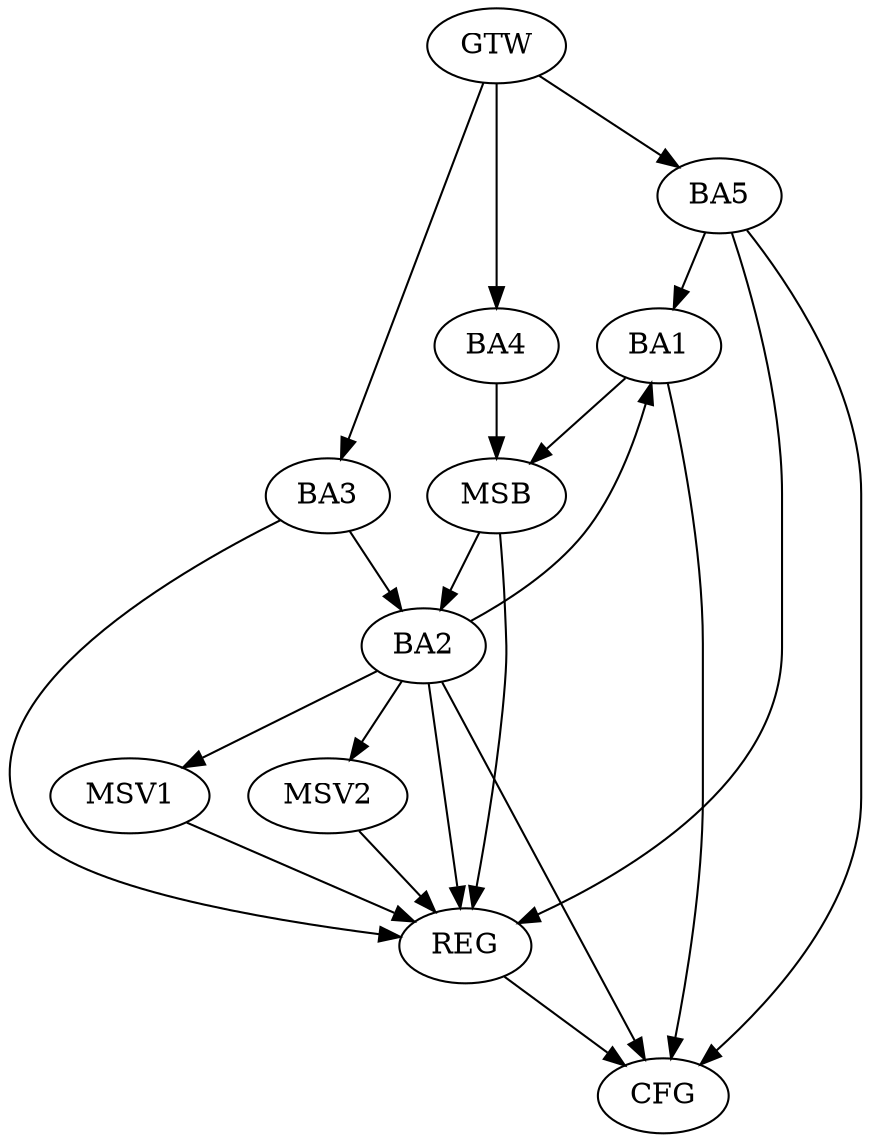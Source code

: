 strict digraph G {
  BA1 [ label="BA1" ];
  BA2 [ label="BA2" ];
  BA3 [ label="BA3" ];
  BA4 [ label="BA4" ];
  BA5 [ label="BA5" ];
  GTW [ label="GTW" ];
  REG [ label="REG" ];
  MSB [ label="MSB" ];
  CFG [ label="CFG" ];
  MSV1 [ label="MSV1" ];
  MSV2 [ label="MSV2" ];
  BA2 -> BA1;
  BA3 -> BA2;
  BA5 -> BA1;
  GTW -> BA3;
  GTW -> BA4;
  GTW -> BA5;
  BA2 -> REG;
  BA3 -> REG;
  BA5 -> REG;
  BA1 -> MSB;
  MSB -> BA2;
  MSB -> REG;
  BA4 -> MSB;
  BA5 -> CFG;
  BA1 -> CFG;
  BA2 -> CFG;
  REG -> CFG;
  BA2 -> MSV1;
  MSV1 -> REG;
  BA2 -> MSV2;
  MSV2 -> REG;
}
